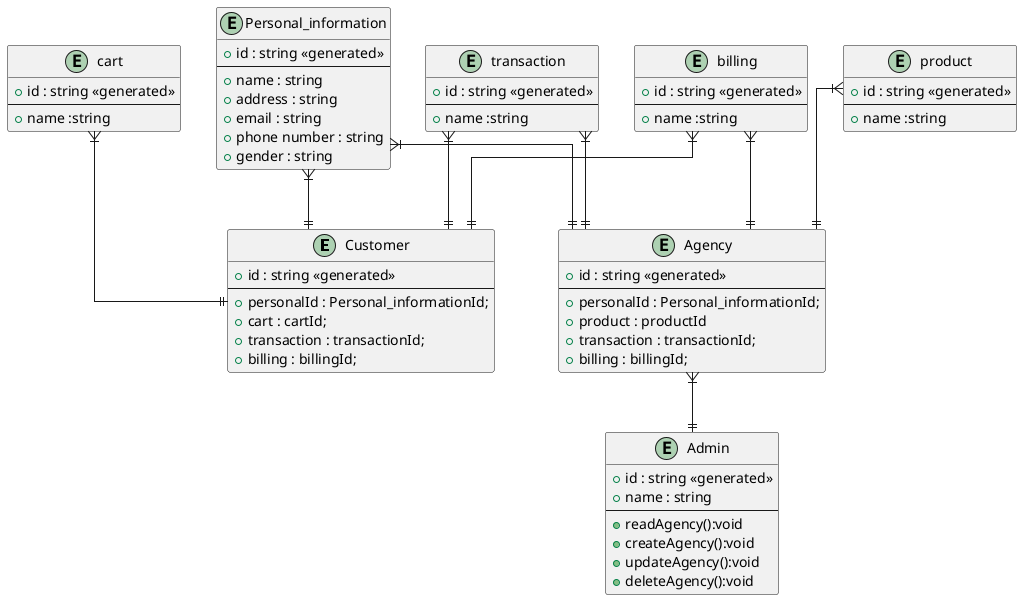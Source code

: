 @startuml e-commercial platform

' avoid problems with angled crows feet
skinparam linetype ortho

entity Customer {
+ id : string <<generated>>
--
+ personalId : Personal_informationId;
+ cart : cartId;
+ transaction : transactionId;
+ billing : billingId;
}

entity Personal_information {
+ id : string <<generated>>
--
+ name : string
+ address : string
+ email : string
+ phone number : string
+ gender : string
}

entity Agency { 
+ id : string <<generated>>
--
+ personalId : Personal_informationId;
+ product : productId
+ transaction : transactionId;
+ billing : billingId;
}

entity cart {
    + id : string <<generated>>
    --
    + name :string
}
entity product {
    + id : string <<generated>>
    --
    + name :string
}
entity transaction {
    + id : string <<generated>>
    --
    + name :string
}
entity billing {
    + id : string <<generated>>
    --
    + name :string
}

entity Admin {
+ id : string <<generated>>
+ name : string
--
+ readAgency():void
+ createAgency():void
+ updateAgency():void
+ deleteAgency():void
}

Agency}|--||Admin
Personal_information}|--||Agency
Personal_information}|--||Customer
product}|--||Agency
cart}|--||Customer
transaction}|--||Agency
transaction}|--||Customer
billing}|--||Agency
billing}|--||Customer

@enduml